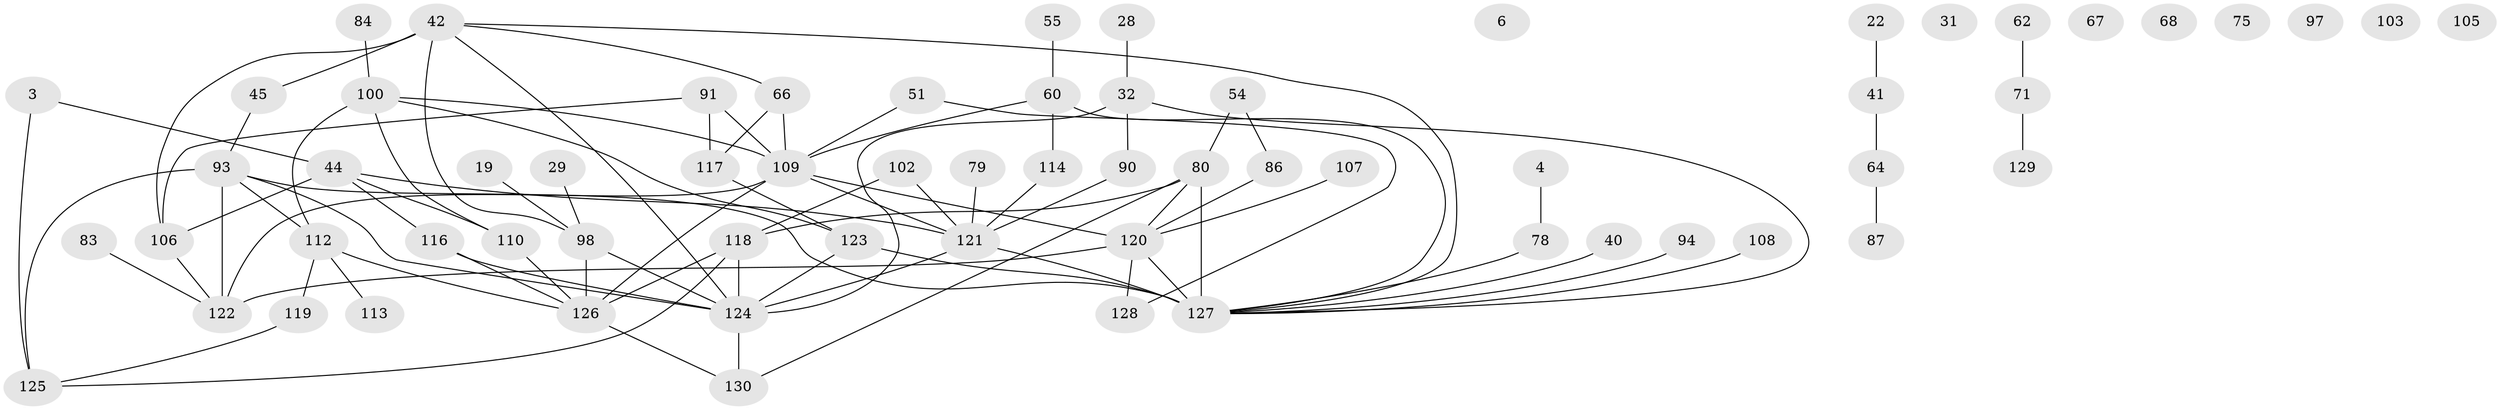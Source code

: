 // original degree distribution, {2: 0.24615384615384617, 3: 0.23846153846153847, 1: 0.19230769230769232, 4: 0.13076923076923078, 0: 0.06153846153846154, 6: 0.03076923076923077, 5: 0.05384615384615385, 7: 0.038461538461538464, 8: 0.007692307692307693}
// Generated by graph-tools (version 1.1) at 2025/39/03/09/25 04:39:44]
// undirected, 65 vertices, 91 edges
graph export_dot {
graph [start="1"]
  node [color=gray90,style=filled];
  3;
  4;
  6;
  19;
  22;
  28;
  29;
  31;
  32 [super="+24"];
  40;
  41;
  42 [super="+33"];
  44;
  45;
  51 [super="+20"];
  54;
  55;
  60;
  62;
  64;
  66;
  67;
  68;
  71;
  75;
  78;
  79;
  80 [super="+69"];
  83;
  84;
  86;
  87;
  90 [super="+23"];
  91;
  93;
  94;
  97;
  98;
  100 [super="+37+56+38"];
  102;
  103;
  105;
  106 [super="+58"];
  107;
  108;
  109 [super="+12+73"];
  110 [super="+88"];
  112 [super="+2+85"];
  113;
  114;
  116 [super="+27"];
  117 [super="+104"];
  118 [super="+43+96+72"];
  119;
  120 [super="+61+89"];
  121 [super="+11+9+46+99"];
  122 [super="+63+59"];
  123 [super="+74+5"];
  124 [super="+52+76+92"];
  125 [super="+101"];
  126 [super="+77+95+115"];
  127 [super="+26+70+48+81"];
  128;
  129;
  130 [super="+1+111"];
  3 -- 44;
  3 -- 125;
  4 -- 78;
  19 -- 98;
  22 -- 41;
  28 -- 32;
  29 -- 98;
  32 -- 124 [weight=2];
  32 -- 90;
  32 -- 127;
  40 -- 127;
  41 -- 64;
  42 -- 45;
  42 -- 66;
  42 -- 98 [weight=2];
  42 -- 124;
  42 -- 127;
  42 -- 106;
  44 -- 110 [weight=2];
  44 -- 121;
  44 -- 116;
  44 -- 106;
  45 -- 93;
  51 -- 128;
  51 -- 109;
  54 -- 80;
  54 -- 86;
  55 -- 60;
  60 -- 109;
  60 -- 114;
  60 -- 127;
  62 -- 71;
  64 -- 87;
  66 -- 109;
  66 -- 117;
  71 -- 129;
  78 -- 127;
  79 -- 121;
  80 -- 127 [weight=2];
  80 -- 120;
  80 -- 118;
  80 -- 130;
  83 -- 122;
  84 -- 100;
  86 -- 120;
  90 -- 121;
  91 -- 109;
  91 -- 117;
  91 -- 106;
  93 -- 125 [weight=2];
  93 -- 112;
  93 -- 124;
  93 -- 122 [weight=2];
  93 -- 127;
  94 -- 127;
  98 -- 124 [weight=2];
  98 -- 126;
  100 -- 110;
  100 -- 109;
  100 -- 112;
  100 -- 123;
  102 -- 121;
  102 -- 118;
  106 -- 122 [weight=2];
  107 -- 120;
  108 -- 127;
  109 -- 121 [weight=2];
  109 -- 120;
  109 -- 122;
  109 -- 126;
  110 -- 126;
  112 -- 113;
  112 -- 119;
  112 -- 126;
  114 -- 121;
  116 -- 124;
  116 -- 126;
  117 -- 123;
  118 -- 124 [weight=3];
  118 -- 125;
  118 -- 126;
  119 -- 125;
  120 -- 122 [weight=3];
  120 -- 128;
  120 -- 127 [weight=2];
  121 -- 124 [weight=2];
  121 -- 127 [weight=2];
  123 -- 127 [weight=4];
  123 -- 124 [weight=2];
  124 -- 130;
  126 -- 130;
}
